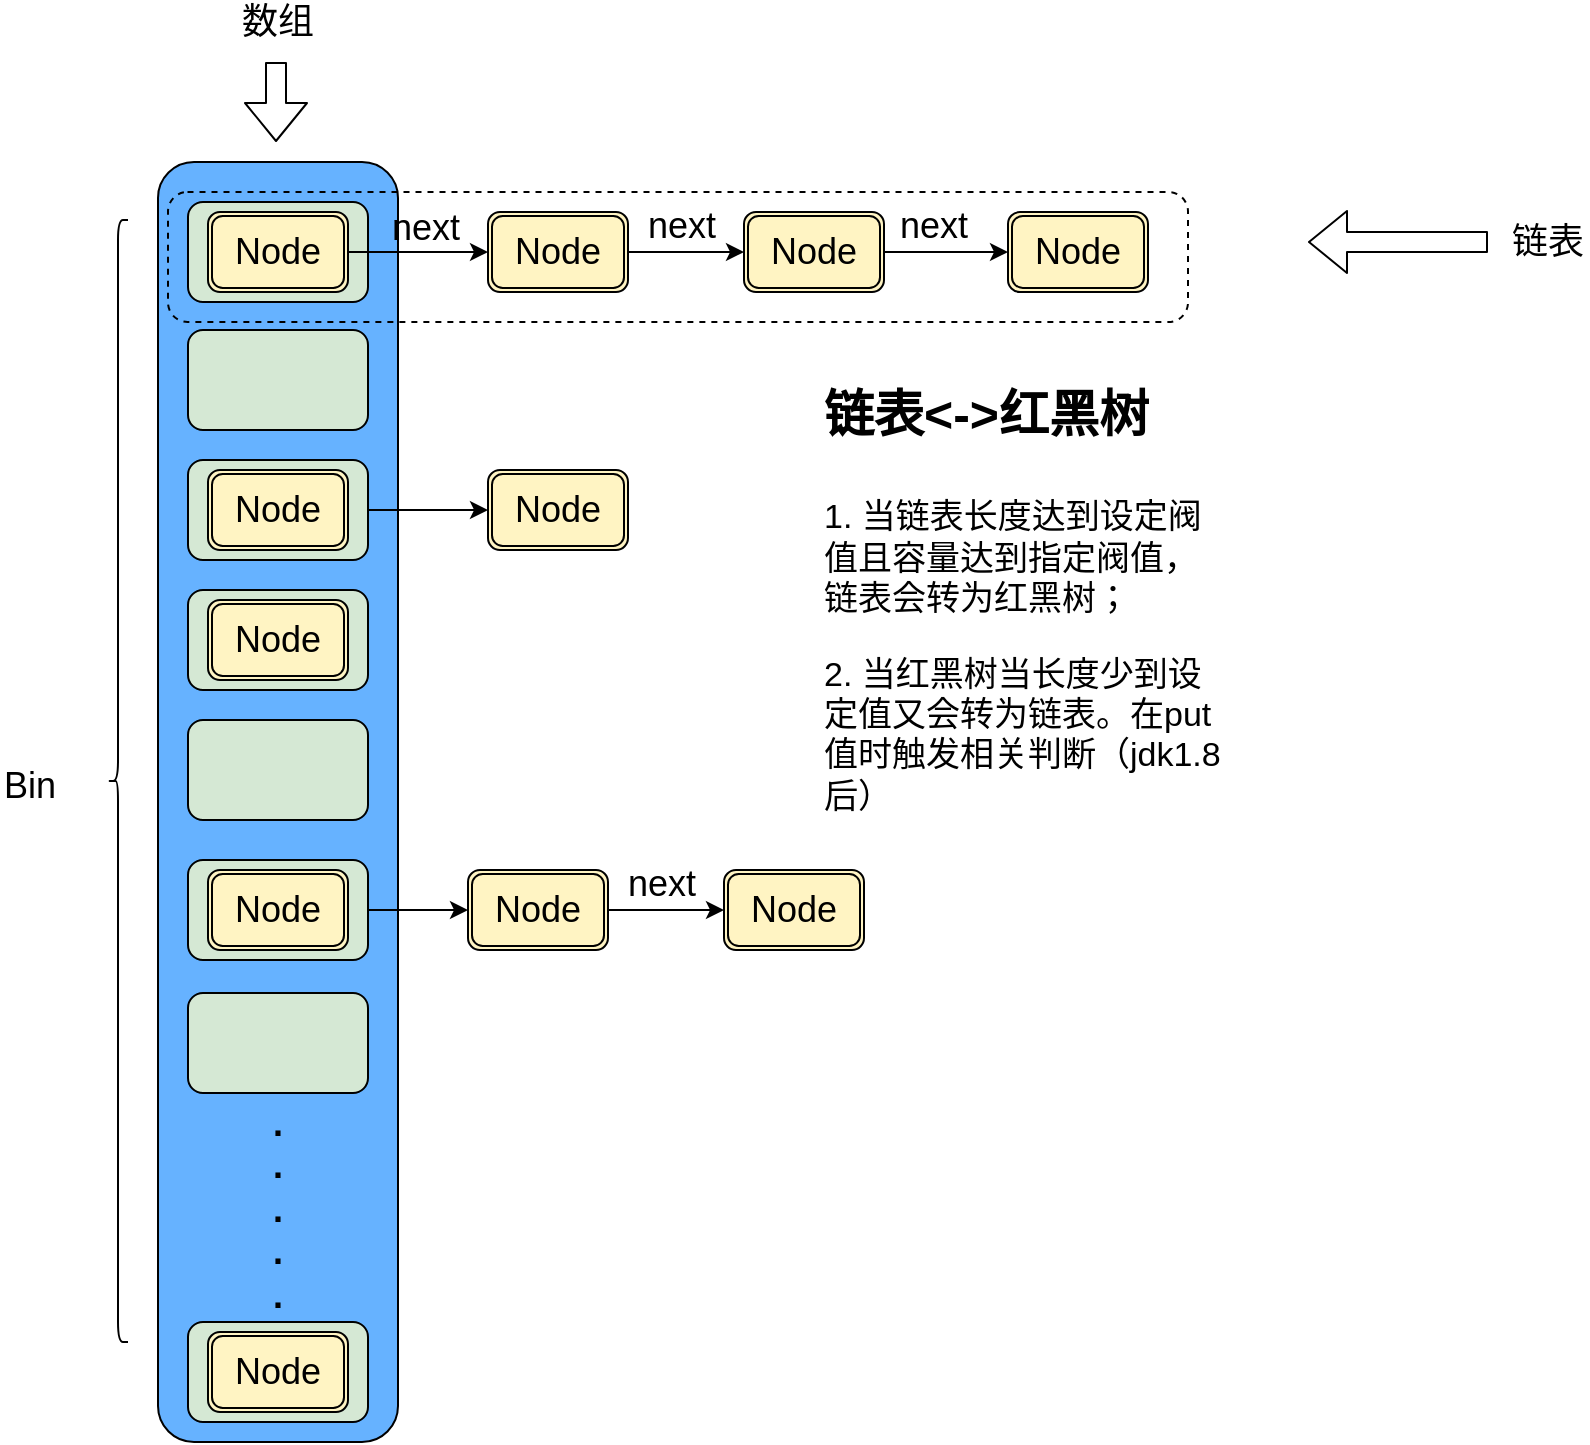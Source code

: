 <mxfile version="10.7.5" type="device"><diagram id="307kDNzuOb-WgyKWt0h4" name="Page-1"><mxGraphModel dx="918" dy="682" grid="1" gridSize="10" guides="1" tooltips="1" connect="1" arrows="1" fold="1" page="1" pageScale="1" pageWidth="827" pageHeight="1169" math="0" shadow="0"><root><mxCell id="0"/><mxCell id="1" parent="0"/><mxCell id="iw4aXJ4eQSxCCMF7rzXu-37" value="" style="rounded=1;whiteSpace=wrap;html=1;fillColor=#66B2FF;fontSize=18;" parent="1" vertex="1"><mxGeometry x="85" y="90" width="120" height="640" as="geometry"/></mxCell><mxCell id="iw4aXJ4eQSxCCMF7rzXu-41" value="" style="rounded=1;whiteSpace=wrap;html=1;fillColor=none;fontSize=18;dashed=1;" parent="1" vertex="1"><mxGeometry x="90" y="105" width="510" height="65" as="geometry"/></mxCell><mxCell id="iw4aXJ4eQSxCCMF7rzXu-1" value="" style="rounded=1;whiteSpace=wrap;html=1;fillColor=#D5E8D4;" parent="1" vertex="1"><mxGeometry x="100" y="110" width="90" height="50" as="geometry"/></mxCell><mxCell id="iw4aXJ4eQSxCCMF7rzXu-7" value="" style="rounded=1;whiteSpace=wrap;html=1;fillColor=#D5E8D4;" parent="1" vertex="1"><mxGeometry x="100" y="174" width="90" height="50" as="geometry"/></mxCell><mxCell id="iw4aXJ4eQSxCCMF7rzXu-45" style="edgeStyle=orthogonalEdgeStyle;rounded=0;orthogonalLoop=1;jettySize=auto;html=1;exitX=1;exitY=0.5;exitDx=0;exitDy=0;entryX=0;entryY=0.5;entryDx=0;entryDy=0;fontSize=18;" parent="1" source="iw4aXJ4eQSxCCMF7rzXu-8" target="iw4aXJ4eQSxCCMF7rzXu-44" edge="1"><mxGeometry relative="1" as="geometry"/></mxCell><mxCell id="iw4aXJ4eQSxCCMF7rzXu-8" value="" style="rounded=1;whiteSpace=wrap;html=1;fillColor=#D5E8D4;" parent="1" vertex="1"><mxGeometry x="100" y="239" width="90" height="50" as="geometry"/></mxCell><mxCell id="iw4aXJ4eQSxCCMF7rzXu-9" value="" style="rounded=1;whiteSpace=wrap;html=1;fillColor=#D5E8D4;" parent="1" vertex="1"><mxGeometry x="100" y="304" width="90" height="50" as="geometry"/></mxCell><mxCell id="iw4aXJ4eQSxCCMF7rzXu-10" value="" style="rounded=1;whiteSpace=wrap;html=1;fillColor=#D5E8D4;" parent="1" vertex="1"><mxGeometry x="100" y="369" width="90" height="50" as="geometry"/></mxCell><mxCell id="iw4aXJ4eQSxCCMF7rzXu-55" style="edgeStyle=orthogonalEdgeStyle;rounded=0;orthogonalLoop=1;jettySize=auto;html=1;exitX=1;exitY=0.5;exitDx=0;exitDy=0;entryX=0;entryY=0.5;entryDx=0;entryDy=0;fontSize=18;" parent="1" source="iw4aXJ4eQSxCCMF7rzXu-11" target="iw4aXJ4eQSxCCMF7rzXu-49" edge="1"><mxGeometry relative="1" as="geometry"/></mxCell><mxCell id="iw4aXJ4eQSxCCMF7rzXu-11" value="" style="rounded=1;whiteSpace=wrap;html=1;fillColor=#D5E8D4;" parent="1" vertex="1"><mxGeometry x="100" y="439" width="90" height="50" as="geometry"/></mxCell><mxCell id="iw4aXJ4eQSxCCMF7rzXu-12" value="" style="rounded=1;whiteSpace=wrap;html=1;fillColor=#D5E8D4;" parent="1" vertex="1"><mxGeometry x="100" y="505.5" width="90" height="50" as="geometry"/></mxCell><mxCell id="iw4aXJ4eQSxCCMF7rzXu-13" value="" style="rounded=1;whiteSpace=wrap;html=1;fillColor=#D5E8D4;" parent="1" vertex="1"><mxGeometry x="100" y="670" width="90" height="50" as="geometry"/></mxCell><mxCell id="iw4aXJ4eQSxCCMF7rzXu-14" value=".&lt;br style=&quot;font-size: 18px;&quot;&gt;.&lt;br style=&quot;font-size: 18px;&quot;&gt;.&lt;br style=&quot;font-size: 18px;&quot;&gt;.&lt;br style=&quot;font-size: 18px;&quot;&gt;.&lt;br style=&quot;font-size: 18px;&quot;&gt;" style="text;html=1;strokeColor=none;fillColor=none;align=center;verticalAlign=middle;whiteSpace=wrap;rounded=0;fontStyle=1;fontSize=18;" parent="1" vertex="1"><mxGeometry x="125" y="604" width="40" height="20" as="geometry"/></mxCell><mxCell id="iw4aXJ4eQSxCCMF7rzXu-15" value="" style="shape=curlyBracket;whiteSpace=wrap;html=1;rounded=1;fillColor=#FFFFFF;fontSize=18;" parent="1" vertex="1"><mxGeometry x="60" y="119" width="10" height="561" as="geometry"/></mxCell><mxCell id="iw4aXJ4eQSxCCMF7rzXu-16" value="Bin&lt;br&gt;&lt;br&gt;" style="text;html=1;resizable=0;points=[];autosize=1;align=left;verticalAlign=top;spacingTop=-4;fontSize=18;" parent="1" vertex="1"><mxGeometry x="6" y="389" width="40" height="50" as="geometry"/></mxCell><mxCell id="iw4aXJ4eQSxCCMF7rzXu-27" style="edgeStyle=orthogonalEdgeStyle;rounded=0;orthogonalLoop=1;jettySize=auto;html=1;exitX=1;exitY=0.5;exitDx=0;exitDy=0;entryX=0;entryY=0.5;entryDx=0;entryDy=0;fontSize=18;" parent="1" source="iw4aXJ4eQSxCCMF7rzXu-17" target="iw4aXJ4eQSxCCMF7rzXu-24" edge="1"><mxGeometry relative="1" as="geometry"/></mxCell><mxCell id="iw4aXJ4eQSxCCMF7rzXu-17" value="Node" style="shape=ext;double=1;rounded=1;whiteSpace=wrap;html=1;fillColor=#FFF4C3;fontSize=18;" parent="1" vertex="1"><mxGeometry x="110" y="115" width="70" height="40" as="geometry"/></mxCell><mxCell id="iw4aXJ4eQSxCCMF7rzXu-18" value="Node" style="shape=ext;double=1;rounded=1;whiteSpace=wrap;html=1;fillColor=#FFF4C3;fontSize=18;" parent="1" vertex="1"><mxGeometry x="110" y="244" width="70" height="40" as="geometry"/></mxCell><mxCell id="iw4aXJ4eQSxCCMF7rzXu-19" value="Node" style="shape=ext;double=1;rounded=1;whiteSpace=wrap;html=1;fillColor=#FFF4C3;fontSize=18;" parent="1" vertex="1"><mxGeometry x="110" y="309" width="70" height="40" as="geometry"/></mxCell><mxCell id="iw4aXJ4eQSxCCMF7rzXu-20" value="Node" style="shape=ext;double=1;rounded=1;whiteSpace=wrap;html=1;fillColor=#FFF4C3;fontSize=18;" parent="1" vertex="1"><mxGeometry x="110" y="444" width="70" height="40" as="geometry"/></mxCell><mxCell id="iw4aXJ4eQSxCCMF7rzXu-28" style="edgeStyle=orthogonalEdgeStyle;rounded=0;orthogonalLoop=1;jettySize=auto;html=1;exitX=1;exitY=0.5;exitDx=0;exitDy=0;entryX=0;entryY=0.5;entryDx=0;entryDy=0;fontSize=18;" parent="1" source="iw4aXJ4eQSxCCMF7rzXu-24" target="iw4aXJ4eQSxCCMF7rzXu-25" edge="1"><mxGeometry relative="1" as="geometry"/></mxCell><mxCell id="iw4aXJ4eQSxCCMF7rzXu-24" value="Node" style="shape=ext;double=1;rounded=1;whiteSpace=wrap;html=1;fillColor=#FFF4C3;fontSize=18;" parent="1" vertex="1"><mxGeometry x="250" y="115" width="70" height="40" as="geometry"/></mxCell><mxCell id="iw4aXJ4eQSxCCMF7rzXu-29" style="edgeStyle=orthogonalEdgeStyle;rounded=0;orthogonalLoop=1;jettySize=auto;html=1;exitX=1;exitY=0.5;exitDx=0;exitDy=0;entryX=0;entryY=0.5;entryDx=0;entryDy=0;fontSize=18;" parent="1" source="iw4aXJ4eQSxCCMF7rzXu-25" target="iw4aXJ4eQSxCCMF7rzXu-26" edge="1"><mxGeometry relative="1" as="geometry"/></mxCell><mxCell id="iw4aXJ4eQSxCCMF7rzXu-25" value="Node" style="shape=ext;double=1;rounded=1;whiteSpace=wrap;html=1;fillColor=#FFF4C3;fontSize=18;" parent="1" vertex="1"><mxGeometry x="378" y="115" width="70" height="40" as="geometry"/></mxCell><mxCell id="iw4aXJ4eQSxCCMF7rzXu-26" value="Node" style="shape=ext;double=1;rounded=1;whiteSpace=wrap;html=1;fillColor=#FFF4C3;fontSize=18;" parent="1" vertex="1"><mxGeometry x="510" y="115" width="70" height="40" as="geometry"/></mxCell><mxCell id="iw4aXJ4eQSxCCMF7rzXu-33" value="next" style="text;html=1;resizable=0;points=[];autosize=1;align=left;verticalAlign=top;spacingTop=-4;fontSize=18;" parent="1" vertex="1"><mxGeometry x="200" y="110" width="50" height="20" as="geometry"/></mxCell><mxCell id="iw4aXJ4eQSxCCMF7rzXu-34" value="next" style="text;html=1;resizable=0;points=[];autosize=1;align=left;verticalAlign=top;spacingTop=-4;fontSize=18;" parent="1" vertex="1"><mxGeometry x="328" y="109" width="50" height="20" as="geometry"/></mxCell><mxCell id="iw4aXJ4eQSxCCMF7rzXu-35" value="next" style="text;html=1;resizable=0;points=[];autosize=1;align=left;verticalAlign=top;spacingTop=-4;fontSize=18;" parent="1" vertex="1"><mxGeometry x="454" y="109" width="50" height="20" as="geometry"/></mxCell><mxCell id="iw4aXJ4eQSxCCMF7rzXu-38" value="数组" style="text;html=1;strokeColor=none;fillColor=none;align=center;verticalAlign=middle;whiteSpace=wrap;rounded=0;fontSize=18;" parent="1" vertex="1"><mxGeometry x="115" y="10" width="60" height="20" as="geometry"/></mxCell><mxCell id="iw4aXJ4eQSxCCMF7rzXu-39" value="" style="shape=flexArrow;endArrow=classic;html=1;fontSize=18;" parent="1" edge="1"><mxGeometry width="50" height="50" relative="1" as="geometry"><mxPoint x="144" y="40" as="sourcePoint"/><mxPoint x="144" y="80" as="targetPoint"/></mxGeometry></mxCell><mxCell id="iw4aXJ4eQSxCCMF7rzXu-42" value="链表" style="text;html=1;strokeColor=none;fillColor=none;align=center;verticalAlign=middle;whiteSpace=wrap;rounded=0;dashed=1;fontSize=18;" parent="1" vertex="1"><mxGeometry x="760" y="120" width="40" height="20" as="geometry"/></mxCell><mxCell id="iw4aXJ4eQSxCCMF7rzXu-43" value="" style="shape=flexArrow;endArrow=classic;html=1;fontSize=18;" parent="1" edge="1"><mxGeometry width="50" height="50" relative="1" as="geometry"><mxPoint x="750" y="130" as="sourcePoint"/><mxPoint x="660" y="130" as="targetPoint"/></mxGeometry></mxCell><mxCell id="iw4aXJ4eQSxCCMF7rzXu-44" value="Node" style="shape=ext;double=1;rounded=1;whiteSpace=wrap;html=1;fillColor=#FFF4C3;fontSize=18;" parent="1" vertex="1"><mxGeometry x="250" y="244" width="70" height="40" as="geometry"/></mxCell><mxCell id="iw4aXJ4eQSxCCMF7rzXu-46" value="Node" style="shape=ext;double=1;rounded=1;whiteSpace=wrap;html=1;fillColor=#FFF4C3;fontSize=18;" parent="1" vertex="1"><mxGeometry x="110" y="675" width="70" height="40" as="geometry"/></mxCell><mxCell id="iw4aXJ4eQSxCCMF7rzXu-48" style="edgeStyle=orthogonalEdgeStyle;rounded=0;orthogonalLoop=1;jettySize=auto;html=1;exitX=1;exitY=0.5;exitDx=0;exitDy=0;entryX=0;entryY=0.5;entryDx=0;entryDy=0;fontSize=18;" parent="1" source="iw4aXJ4eQSxCCMF7rzXu-49" target="iw4aXJ4eQSxCCMF7rzXu-51" edge="1"><mxGeometry relative="1" as="geometry"/></mxCell><mxCell id="iw4aXJ4eQSxCCMF7rzXu-49" value="Node" style="shape=ext;double=1;rounded=1;whiteSpace=wrap;html=1;fillColor=#FFF4C3;fontSize=18;" parent="1" vertex="1"><mxGeometry x="240" y="444" width="70" height="40" as="geometry"/></mxCell><mxCell id="iw4aXJ4eQSxCCMF7rzXu-51" value="Node" style="shape=ext;double=1;rounded=1;whiteSpace=wrap;html=1;fillColor=#FFF4C3;fontSize=18;" parent="1" vertex="1"><mxGeometry x="368" y="444" width="70" height="40" as="geometry"/></mxCell><mxCell id="iw4aXJ4eQSxCCMF7rzXu-53" value="next" style="text;html=1;resizable=0;points=[];autosize=1;align=left;verticalAlign=top;spacingTop=-4;fontSize=18;" parent="1" vertex="1"><mxGeometry x="318" y="438" width="50" height="20" as="geometry"/></mxCell><mxCell id="iw4aXJ4eQSxCCMF7rzXu-56" value="&lt;h1&gt;&lt;font style=&quot;font-size: 25px&quot;&gt;链表&amp;lt;-&amp;gt;红黑树&lt;/font&gt;&lt;/h1&gt;&lt;p style=&quot;font-size: 17px&quot;&gt;&lt;font style=&quot;font-size: 17px&quot;&gt;1. 当链表长度达到设定阀值且容量达到指定阀值，链表会转为红黑树；&lt;/font&gt;&lt;/p&gt;&lt;p style=&quot;font-size: 17px&quot;&gt;&lt;font style=&quot;font-size: 17px&quot;&gt;2. 当红黑树当长度少到设定值又会转为链表。在put值时触发相关判断（jdk1.8后）&lt;/font&gt;&lt;/p&gt;" style="text;html=1;strokeColor=none;fillColor=none;spacing=5;spacingTop=-20;whiteSpace=wrap;overflow=hidden;rounded=0;dashed=1;fontSize=18;" parent="1" vertex="1"><mxGeometry x="413" y="177" width="207" height="271" as="geometry"/></mxCell></root></mxGraphModel></diagram></mxfile>